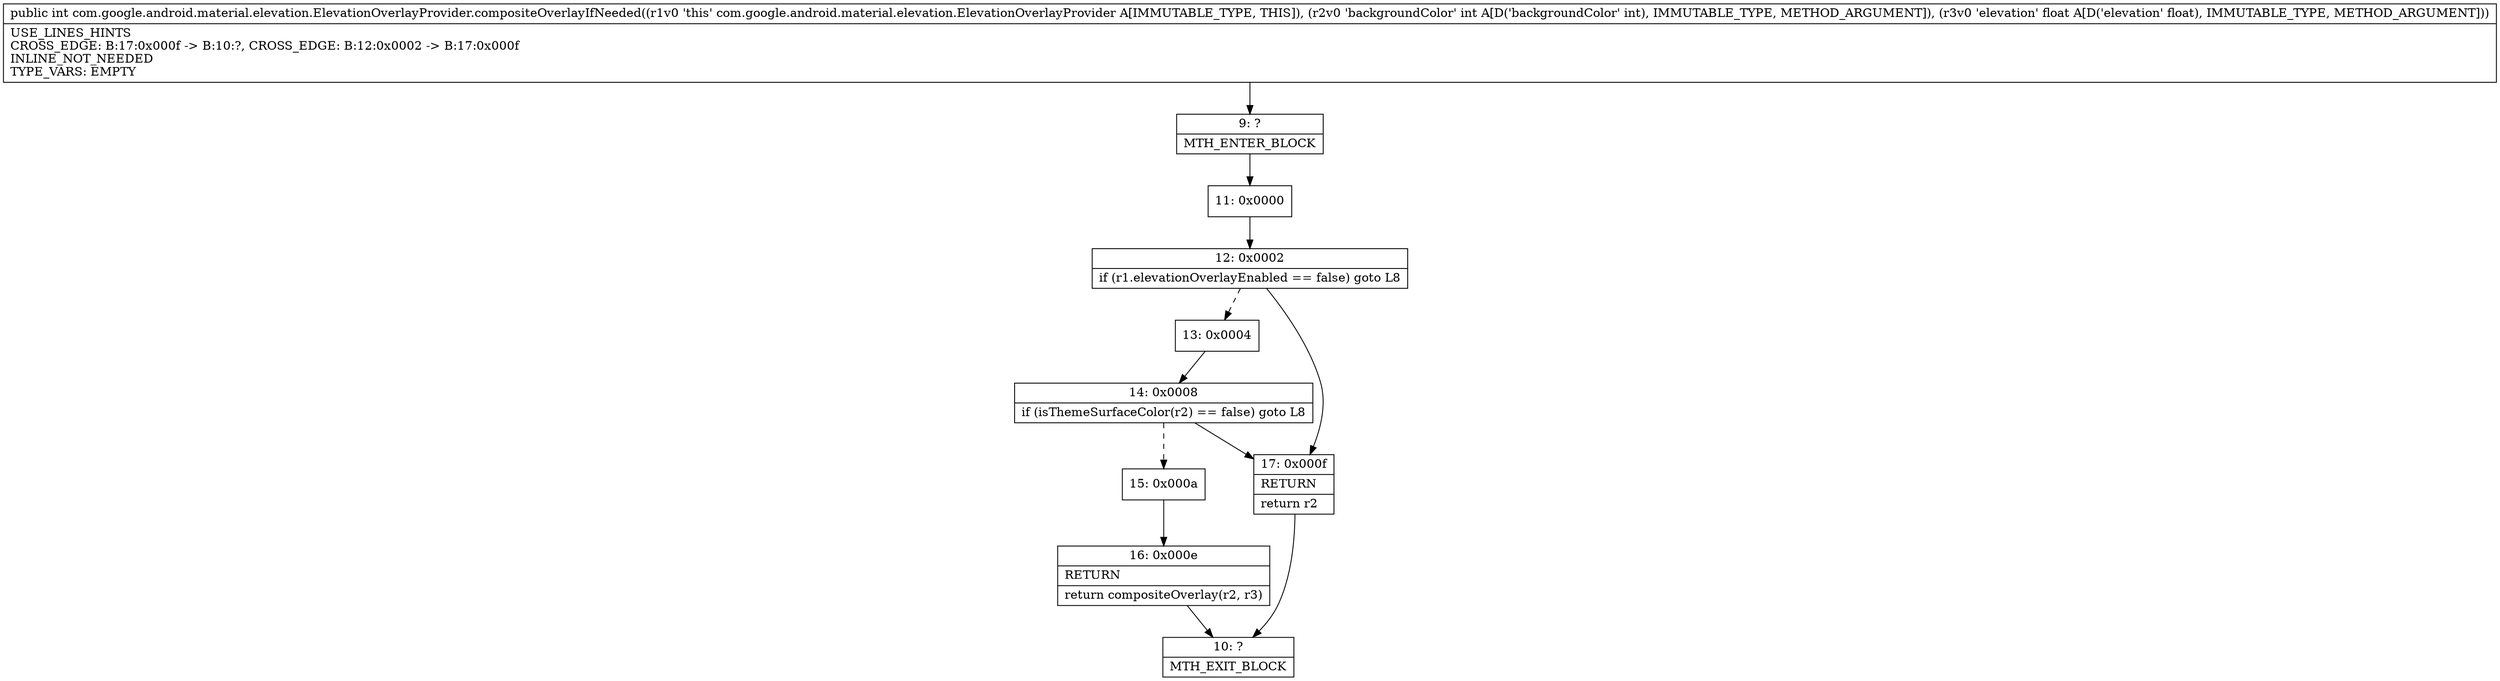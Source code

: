 digraph "CFG forcom.google.android.material.elevation.ElevationOverlayProvider.compositeOverlayIfNeeded(IF)I" {
Node_9 [shape=record,label="{9\:\ ?|MTH_ENTER_BLOCK\l}"];
Node_11 [shape=record,label="{11\:\ 0x0000}"];
Node_12 [shape=record,label="{12\:\ 0x0002|if (r1.elevationOverlayEnabled == false) goto L8\l}"];
Node_13 [shape=record,label="{13\:\ 0x0004}"];
Node_14 [shape=record,label="{14\:\ 0x0008|if (isThemeSurfaceColor(r2) == false) goto L8\l}"];
Node_15 [shape=record,label="{15\:\ 0x000a}"];
Node_16 [shape=record,label="{16\:\ 0x000e|RETURN\l|return compositeOverlay(r2, r3)\l}"];
Node_10 [shape=record,label="{10\:\ ?|MTH_EXIT_BLOCK\l}"];
Node_17 [shape=record,label="{17\:\ 0x000f|RETURN\l|return r2\l}"];
MethodNode[shape=record,label="{public int com.google.android.material.elevation.ElevationOverlayProvider.compositeOverlayIfNeeded((r1v0 'this' com.google.android.material.elevation.ElevationOverlayProvider A[IMMUTABLE_TYPE, THIS]), (r2v0 'backgroundColor' int A[D('backgroundColor' int), IMMUTABLE_TYPE, METHOD_ARGUMENT]), (r3v0 'elevation' float A[D('elevation' float), IMMUTABLE_TYPE, METHOD_ARGUMENT]))  | USE_LINES_HINTS\lCROSS_EDGE: B:17:0x000f \-\> B:10:?, CROSS_EDGE: B:12:0x0002 \-\> B:17:0x000f\lINLINE_NOT_NEEDED\lTYPE_VARS: EMPTY\l}"];
MethodNode -> Node_9;Node_9 -> Node_11;
Node_11 -> Node_12;
Node_12 -> Node_13[style=dashed];
Node_12 -> Node_17;
Node_13 -> Node_14;
Node_14 -> Node_15[style=dashed];
Node_14 -> Node_17;
Node_15 -> Node_16;
Node_16 -> Node_10;
Node_17 -> Node_10;
}

